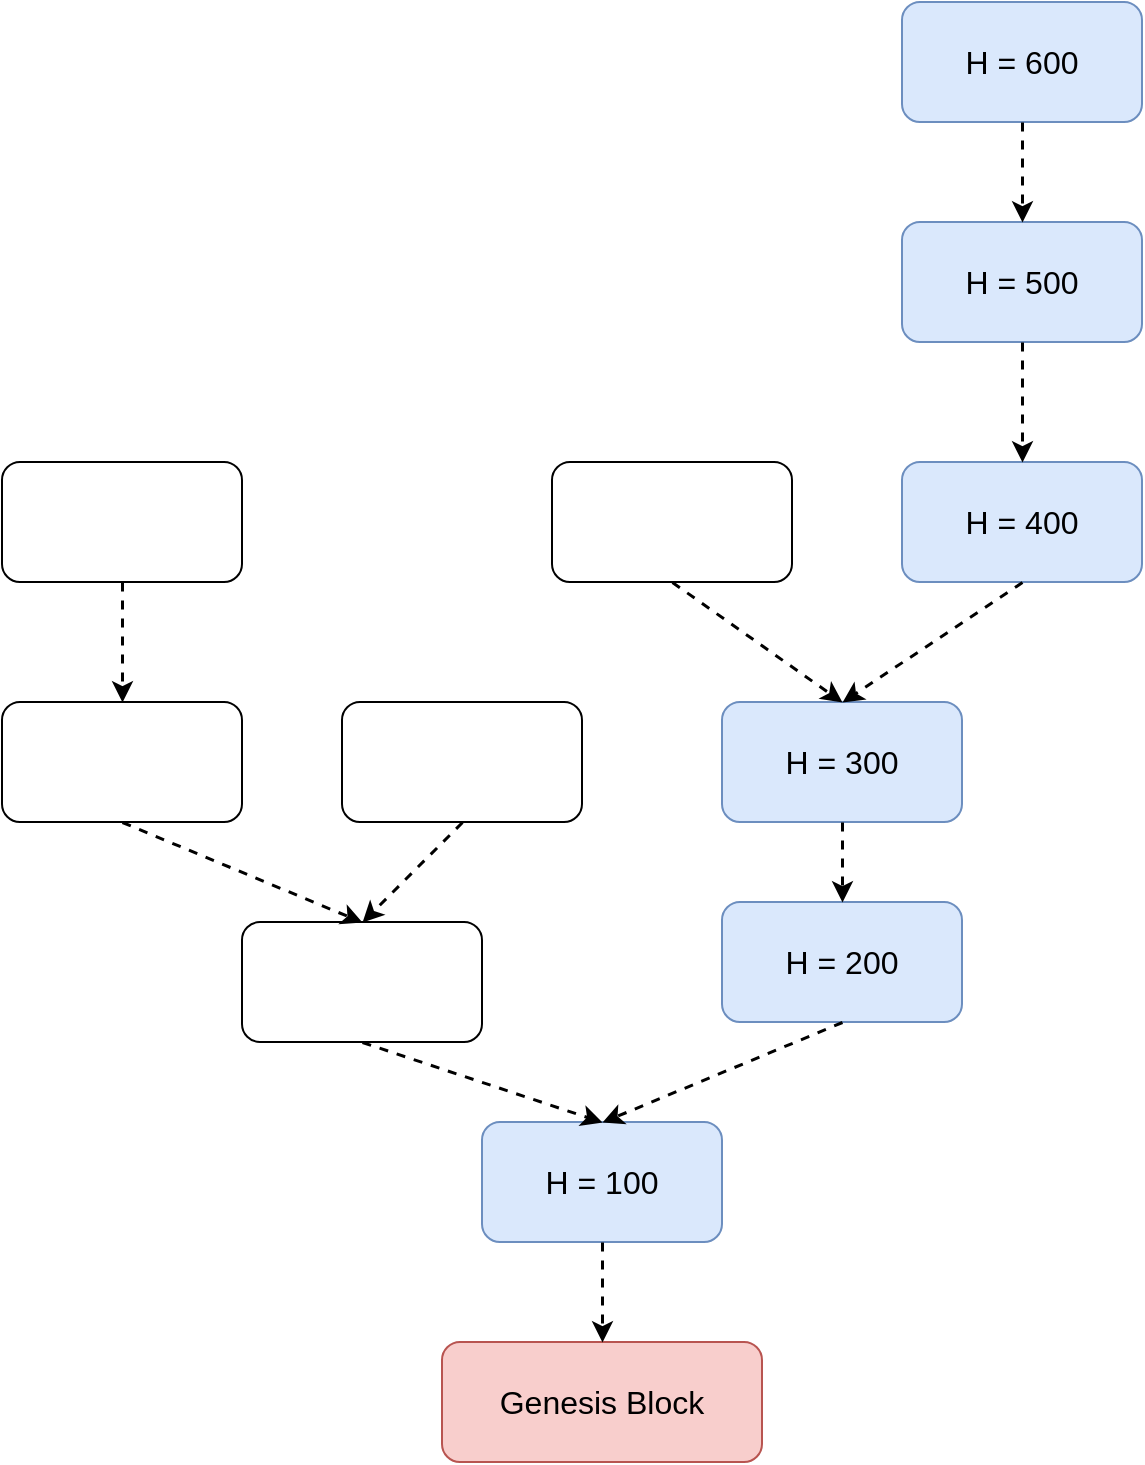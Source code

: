 <mxfile version="20.5.1" type="github">
  <diagram id="E7Li-SOSnWFFN81FZv6l" name="Page-1">
    <mxGraphModel dx="1426" dy="794" grid="1" gridSize="10" guides="1" tooltips="1" connect="1" arrows="1" fold="1" page="1" pageScale="1" pageWidth="850" pageHeight="1100" math="0" shadow="0">
      <root>
        <mxCell id="0" />
        <mxCell id="1" parent="0" />
        <mxCell id="8P1dzayB41oCeFM_nhB3-1" value="&lt;font style=&quot;font-size: 16px;&quot;&gt;Genesis Block&lt;/font&gt;" style="rounded=1;whiteSpace=wrap;html=1;fillColor=#f8cecc;strokeColor=#b85450;" vertex="1" parent="1">
          <mxGeometry x="330" y="670" width="160" height="60" as="geometry" />
        </mxCell>
        <mxCell id="8P1dzayB41oCeFM_nhB3-2" value="H = 100" style="rounded=1;whiteSpace=wrap;html=1;fontSize=16;fillColor=#dae8fc;strokeColor=#6c8ebf;" vertex="1" parent="1">
          <mxGeometry x="350" y="560" width="120" height="60" as="geometry" />
        </mxCell>
        <mxCell id="8P1dzayB41oCeFM_nhB3-3" value="H = 200" style="rounded=1;whiteSpace=wrap;html=1;fontSize=16;fillColor=#dae8fc;strokeColor=#6c8ebf;" vertex="1" parent="1">
          <mxGeometry x="470" y="450" width="120" height="60" as="geometry" />
        </mxCell>
        <mxCell id="8P1dzayB41oCeFM_nhB3-4" value="H = 300" style="rounded=1;whiteSpace=wrap;html=1;fontSize=16;fillColor=#dae8fc;strokeColor=#6c8ebf;" vertex="1" parent="1">
          <mxGeometry x="470" y="350" width="120" height="60" as="geometry" />
        </mxCell>
        <mxCell id="8P1dzayB41oCeFM_nhB3-5" value="" style="rounded=1;whiteSpace=wrap;html=1;fontSize=16;" vertex="1" parent="1">
          <mxGeometry x="230" y="460" width="120" height="60" as="geometry" />
        </mxCell>
        <mxCell id="8P1dzayB41oCeFM_nhB3-6" value="" style="rounded=1;whiteSpace=wrap;html=1;fontSize=16;" vertex="1" parent="1">
          <mxGeometry x="110" y="350" width="120" height="60" as="geometry" />
        </mxCell>
        <mxCell id="8P1dzayB41oCeFM_nhB3-7" value="" style="rounded=1;whiteSpace=wrap;html=1;fontSize=16;" vertex="1" parent="1">
          <mxGeometry x="280" y="350" width="120" height="60" as="geometry" />
        </mxCell>
        <mxCell id="8P1dzayB41oCeFM_nhB3-8" value="" style="rounded=1;whiteSpace=wrap;html=1;fontSize=16;" vertex="1" parent="1">
          <mxGeometry x="110" y="230" width="120" height="60" as="geometry" />
        </mxCell>
        <mxCell id="8P1dzayB41oCeFM_nhB3-9" value="" style="rounded=1;whiteSpace=wrap;html=1;fontSize=16;" vertex="1" parent="1">
          <mxGeometry x="385" y="230" width="120" height="60" as="geometry" />
        </mxCell>
        <mxCell id="8P1dzayB41oCeFM_nhB3-10" value="H = 400" style="rounded=1;whiteSpace=wrap;html=1;fontSize=16;fillColor=#dae8fc;strokeColor=#6c8ebf;" vertex="1" parent="1">
          <mxGeometry x="560" y="230" width="120" height="60" as="geometry" />
        </mxCell>
        <mxCell id="8P1dzayB41oCeFM_nhB3-11" value="H = 500" style="rounded=1;whiteSpace=wrap;html=1;fontSize=16;fillColor=#dae8fc;strokeColor=#6c8ebf;" vertex="1" parent="1">
          <mxGeometry x="560" y="110" width="120" height="60" as="geometry" />
        </mxCell>
        <mxCell id="8P1dzayB41oCeFM_nhB3-12" value="H = 600" style="rounded=1;whiteSpace=wrap;html=1;fontSize=16;fillColor=#dae8fc;strokeColor=#6c8ebf;" vertex="1" parent="1">
          <mxGeometry x="560" width="120" height="60" as="geometry" />
        </mxCell>
        <mxCell id="8P1dzayB41oCeFM_nhB3-13" value="" style="endArrow=classic;html=1;rounded=0;fontSize=16;strokeWidth=1.5;dashed=1;exitX=0.5;exitY=1;exitDx=0;exitDy=0;entryX=0.5;entryY=0;entryDx=0;entryDy=0;" edge="1" parent="1" source="8P1dzayB41oCeFM_nhB3-2" target="8P1dzayB41oCeFM_nhB3-1">
          <mxGeometry width="50" height="50" relative="1" as="geometry">
            <mxPoint x="400" y="430" as="sourcePoint" />
            <mxPoint x="450" y="380" as="targetPoint" />
          </mxGeometry>
        </mxCell>
        <mxCell id="8P1dzayB41oCeFM_nhB3-14" value="" style="endArrow=classic;html=1;rounded=0;fontSize=16;strokeWidth=1.5;dashed=1;exitX=0.5;exitY=1;exitDx=0;exitDy=0;entryX=0.5;entryY=0;entryDx=0;entryDy=0;" edge="1" parent="1" source="8P1dzayB41oCeFM_nhB3-5" target="8P1dzayB41oCeFM_nhB3-2">
          <mxGeometry width="50" height="50" relative="1" as="geometry">
            <mxPoint x="430" y="630" as="sourcePoint" />
            <mxPoint x="430" y="680" as="targetPoint" />
          </mxGeometry>
        </mxCell>
        <mxCell id="8P1dzayB41oCeFM_nhB3-15" value="" style="endArrow=classic;html=1;rounded=0;fontSize=16;strokeWidth=1.5;dashed=1;exitX=0.5;exitY=1;exitDx=0;exitDy=0;entryX=0.5;entryY=0;entryDx=0;entryDy=0;" edge="1" parent="1" source="8P1dzayB41oCeFM_nhB3-3" target="8P1dzayB41oCeFM_nhB3-2">
          <mxGeometry width="50" height="50" relative="1" as="geometry">
            <mxPoint x="300" y="530" as="sourcePoint" />
            <mxPoint x="430" y="570" as="targetPoint" />
          </mxGeometry>
        </mxCell>
        <mxCell id="8P1dzayB41oCeFM_nhB3-16" value="" style="endArrow=classic;html=1;rounded=0;fontSize=16;strokeWidth=1.5;dashed=1;exitX=0.5;exitY=1;exitDx=0;exitDy=0;entryX=0.5;entryY=0;entryDx=0;entryDy=0;" edge="1" parent="1" source="8P1dzayB41oCeFM_nhB3-4" target="8P1dzayB41oCeFM_nhB3-3">
          <mxGeometry width="50" height="50" relative="1" as="geometry">
            <mxPoint x="540" y="520" as="sourcePoint" />
            <mxPoint x="420" y="570" as="targetPoint" />
          </mxGeometry>
        </mxCell>
        <mxCell id="8P1dzayB41oCeFM_nhB3-17" value="" style="endArrow=classic;html=1;rounded=0;fontSize=16;strokeWidth=1.5;dashed=1;exitX=0.5;exitY=1;exitDx=0;exitDy=0;entryX=0.5;entryY=0;entryDx=0;entryDy=0;" edge="1" parent="1" source="8P1dzayB41oCeFM_nhB3-7" target="8P1dzayB41oCeFM_nhB3-5">
          <mxGeometry width="50" height="50" relative="1" as="geometry">
            <mxPoint x="540" y="420" as="sourcePoint" />
            <mxPoint x="540" y="460" as="targetPoint" />
          </mxGeometry>
        </mxCell>
        <mxCell id="8P1dzayB41oCeFM_nhB3-18" value="" style="endArrow=classic;html=1;rounded=0;fontSize=16;strokeWidth=1.5;dashed=1;exitX=0.5;exitY=1;exitDx=0;exitDy=0;entryX=0.5;entryY=0;entryDx=0;entryDy=0;" edge="1" parent="1" source="8P1dzayB41oCeFM_nhB3-6" target="8P1dzayB41oCeFM_nhB3-5">
          <mxGeometry width="50" height="50" relative="1" as="geometry">
            <mxPoint x="350" y="420" as="sourcePoint" />
            <mxPoint x="300" y="470" as="targetPoint" />
          </mxGeometry>
        </mxCell>
        <mxCell id="8P1dzayB41oCeFM_nhB3-19" value="" style="endArrow=classic;html=1;rounded=0;fontSize=16;strokeWidth=1.5;dashed=1;exitX=0.5;exitY=1;exitDx=0;exitDy=0;entryX=0.5;entryY=0;entryDx=0;entryDy=0;" edge="1" parent="1" source="8P1dzayB41oCeFM_nhB3-8" target="8P1dzayB41oCeFM_nhB3-6">
          <mxGeometry width="50" height="50" relative="1" as="geometry">
            <mxPoint x="350" y="420" as="sourcePoint" />
            <mxPoint x="300" y="470" as="targetPoint" />
          </mxGeometry>
        </mxCell>
        <mxCell id="8P1dzayB41oCeFM_nhB3-20" value="" style="endArrow=classic;html=1;rounded=0;fontSize=16;strokeWidth=1.5;dashed=1;exitX=0.5;exitY=1;exitDx=0;exitDy=0;entryX=0.5;entryY=0;entryDx=0;entryDy=0;" edge="1" parent="1" source="8P1dzayB41oCeFM_nhB3-9" target="8P1dzayB41oCeFM_nhB3-4">
          <mxGeometry width="50" height="50" relative="1" as="geometry">
            <mxPoint x="350" y="420" as="sourcePoint" />
            <mxPoint x="300" y="470" as="targetPoint" />
          </mxGeometry>
        </mxCell>
        <mxCell id="8P1dzayB41oCeFM_nhB3-21" value="" style="endArrow=classic;html=1;rounded=0;fontSize=16;strokeWidth=1.5;dashed=1;exitX=0.5;exitY=1;exitDx=0;exitDy=0;entryX=0.5;entryY=0;entryDx=0;entryDy=0;" edge="1" parent="1" source="8P1dzayB41oCeFM_nhB3-10" target="8P1dzayB41oCeFM_nhB3-4">
          <mxGeometry width="50" height="50" relative="1" as="geometry">
            <mxPoint x="455" y="300" as="sourcePoint" />
            <mxPoint x="540" y="360" as="targetPoint" />
          </mxGeometry>
        </mxCell>
        <mxCell id="8P1dzayB41oCeFM_nhB3-22" value="" style="endArrow=classic;html=1;rounded=0;fontSize=16;strokeWidth=1.5;dashed=1;exitX=0.5;exitY=1;exitDx=0;exitDy=0;entryX=0.5;entryY=0;entryDx=0;entryDy=0;" edge="1" parent="1" source="8P1dzayB41oCeFM_nhB3-11" target="8P1dzayB41oCeFM_nhB3-10">
          <mxGeometry width="50" height="50" relative="1" as="geometry">
            <mxPoint x="630" y="300" as="sourcePoint" />
            <mxPoint x="540" y="360" as="targetPoint" />
          </mxGeometry>
        </mxCell>
        <mxCell id="8P1dzayB41oCeFM_nhB3-23" value="" style="endArrow=classic;html=1;rounded=0;fontSize=16;strokeWidth=1.5;dashed=1;exitX=0.5;exitY=1;exitDx=0;exitDy=0;entryX=0.5;entryY=0;entryDx=0;entryDy=0;" edge="1" parent="1" source="8P1dzayB41oCeFM_nhB3-12" target="8P1dzayB41oCeFM_nhB3-11">
          <mxGeometry width="50" height="50" relative="1" as="geometry">
            <mxPoint x="630" y="180" as="sourcePoint" />
            <mxPoint x="630" y="240" as="targetPoint" />
          </mxGeometry>
        </mxCell>
      </root>
    </mxGraphModel>
  </diagram>
</mxfile>
